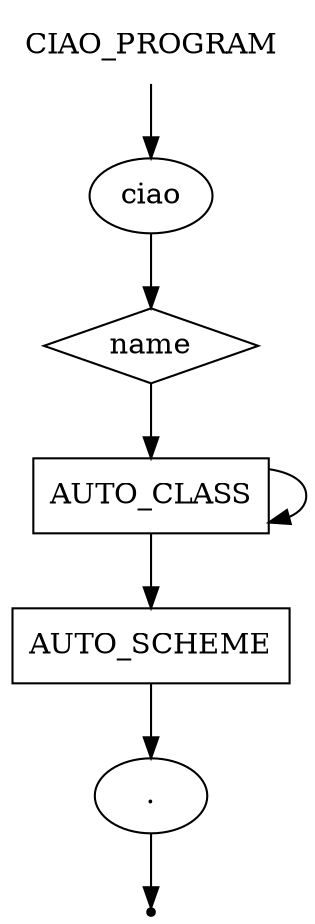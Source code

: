 digraph CIAO_PROGRAM {
    start [label=CIAO_PROGRAM shape=plaintext]
    A [label="ciao" shape=oval]
    B [label=name shape=diamond]
    C [label=AUTO_CLASS shape=box]
    D [label=AUTO_SCHEME shape=box]
    E [label="." shape=oval]
    end [label="" shape=point]
    start -> A
    A -> B
    B -> C
    C -> C
    C -> D
    D -> E
    E -> end
}